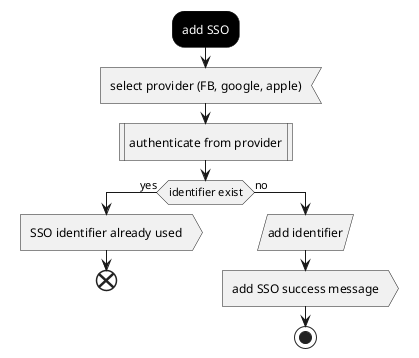 @startuml
#000:<color:#FFF>add SSO</color>;
:select provider (FB, google, apple)<
:authenticate from provider|

if(identifier exist)then (yes)
  :SSO identifier already used>
  end
else (no)
  :add identifier/
  :add SSO success message>
  stop
endif
@enduml
